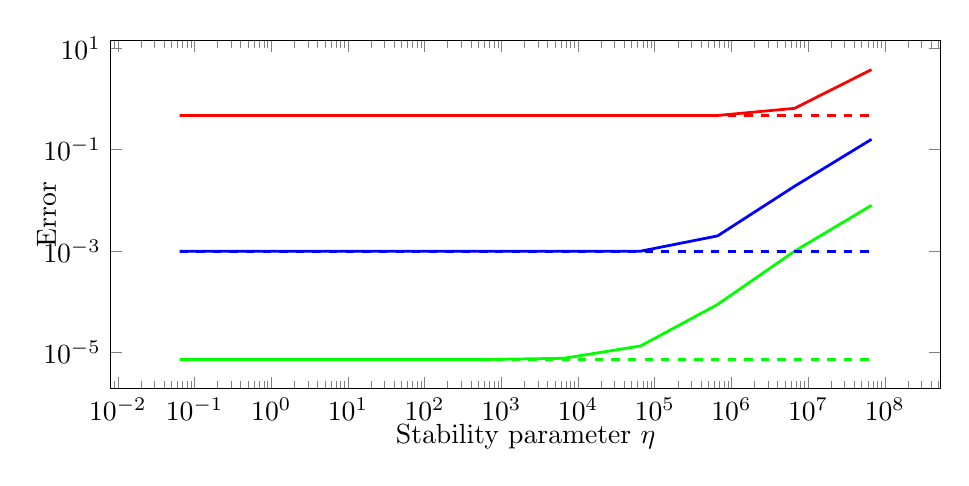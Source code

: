 \begin{tikzpicture}%
\begin{axis}[xmode=log,ymode=log,height=6cm,mark options={solid},xlabel={Stability parameter $\eta$},ylabel={Error},ylabel style={yshift=-0.4cm},xlabel style={yshift=0.2cm},width=1\textwidth]%
\addplot[color=green,line width=1pt,solid] coordinates {%
(0.064,7.326e-06)%
(0.64,7.326e-06)%
(6.336,7.326e-06)%
(64.0,7.334e-06)%
(645.056,7.355e-06)%
(6502.016,7.748e-06)%
(65536.0,1.356e-05)%
(660563.2,8.923e-05)%
(6658048.0,0.001)%
(67109120.0,0.008)%
};%
%
%
\addplot[color=blue,line width=1pt,solid] coordinates {%
(0.064,0.001)%
(0.64,0.001)%
(6.336,0.001)%
(64.0,0.001)%
(645.056,0.001)%
(6502.016,0.001)%
(65536.0,0.001)%
(660563.2,0.002)%
(6658048.0,0.019)%
(67109120.0,0.16)%
};%
%
%
\addplot[color=red,line width=1pt,solid] coordinates {%
(0.064,0.469)%
(0.64,0.469)%
(6.336,0.469)%
(64.0,0.47)%
(645.056,0.469)%
(6502.016,0.469)%
(65536.0,0.469)%
(660563.2,0.472)%
(6658048.0,0.652)%
(67109120.0,3.78)%
};%
%
%
\addplot[color=green,line width=1pt,dashed] coordinates {%
(0.064,7.423e-06)%
(0.64,7.423e-06)%
(6.336,7.423e-06)%
(64.0,7.423e-06)%
(645.056,7.423e-06)%
(6502.016,7.423e-06)%
(65536.0,7.423e-06)%
(660563.2,7.423e-06)%
(6658048.0,7.423e-06)%
(67109120.0,7.423e-06)%
};%
%
%
\addplot[color=blue,line width=1pt,dashed] coordinates {%
(0.064,0.001)%
(0.64,0.001)%
(6.336,0.001)%
(64.0,0.001)%
(645.056,0.001)%
(6502.016,0.001)%
(65536.0,0.001)%
(660563.2,0.001)%
(6658048.0,0.001)%
(67109120.0,0.001)%
};%
%
%
\addplot[color=red,line width=1pt,dashed] coordinates {%
(0.064,0.474)%
(0.64,0.474)%
(6.336,0.474)%
(64.0,0.474)%
(645.056,0.474)%
(6502.016,0.474)%
(65536.0,0.474)%
(660563.2,0.474)%
(6658048.0,0.474)%
(67109120.0,0.474)%
};%
%
%
\end{axis}%
\end{tikzpicture}%
